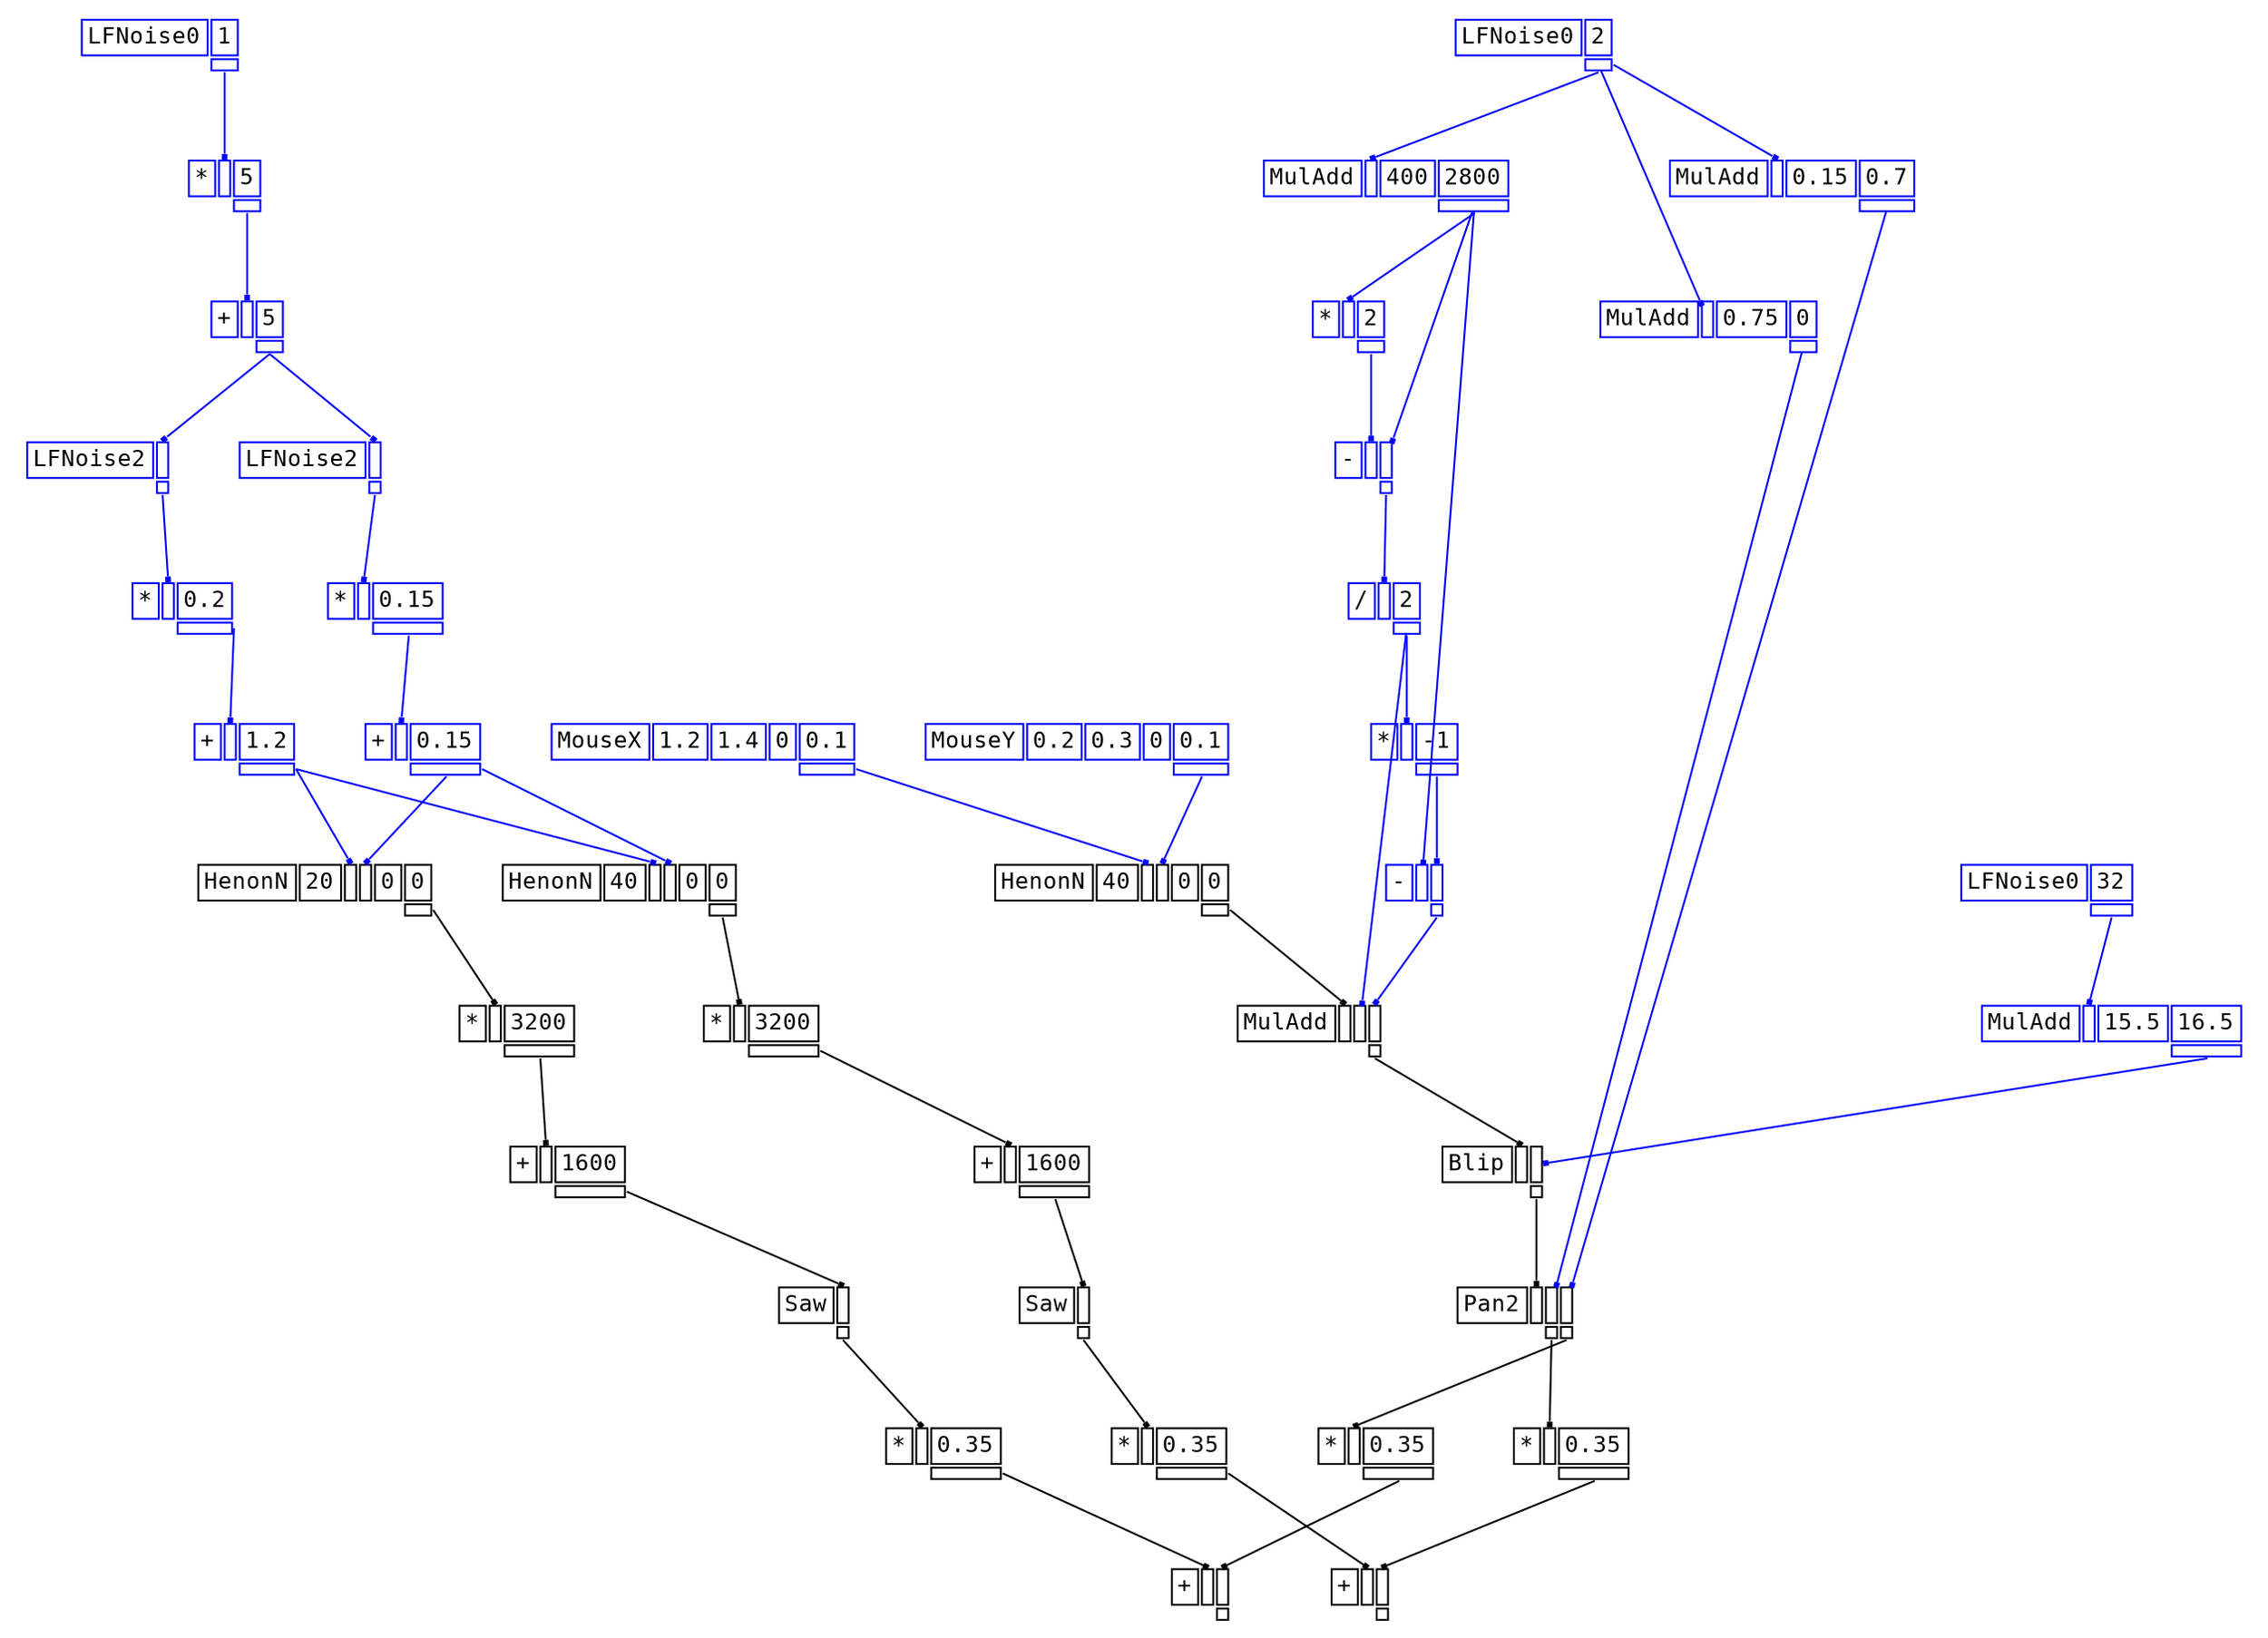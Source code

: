 digraph Anonymous {
graph [splines=false];
node [fontsize=12,fontname="Courier"];
edge [arrowhead=box,arrowsize=0.25];
u_2 [shape="plaintext",color="blue",label=<<TABLE BORDER="0" CELLBORDER="1"><TR><TD>LFNoise0</TD><TD>1</TD></TR><TR><TD BORDER="0"></TD><TD PORT="o_0"></TD></TR></TABLE>>];
u_4 [shape="plaintext",color="blue",label=<<TABLE BORDER="0" CELLBORDER="1"><TR><TD>*</TD><TD PORT="i_0"></TD><TD>5</TD></TR><TR><TD BORDER="0"></TD><TD BORDER="0"></TD><TD PORT="o_0"></TD></TR></TABLE>>];
u_5 [shape="plaintext",color="blue",label=<<TABLE BORDER="0" CELLBORDER="1"><TR><TD>+</TD><TD PORT="i_0"></TD><TD>5</TD></TR><TR><TD BORDER="0"></TD><TD BORDER="0"></TD><TD PORT="o_0"></TD></TR></TABLE>>];
u_6 [shape="plaintext",color="blue",label=<<TABLE BORDER="0" CELLBORDER="1"><TR><TD>LFNoise2</TD><TD PORT="i_0"></TD></TR><TR><TD BORDER="0"></TD><TD PORT="o_0"></TD></TR></TABLE>>];
u_8 [shape="plaintext",color="blue",label=<<TABLE BORDER="0" CELLBORDER="1"><TR><TD>*</TD><TD PORT="i_0"></TD><TD>0.2</TD></TR><TR><TD BORDER="0"></TD><TD BORDER="0"></TD><TD PORT="o_0"></TD></TR></TABLE>>];
u_10 [shape="plaintext",color="blue",label=<<TABLE BORDER="0" CELLBORDER="1"><TR><TD>+</TD><TD PORT="i_0"></TD><TD>1.2</TD></TR><TR><TD BORDER="0"></TD><TD BORDER="0"></TD><TD PORT="o_0"></TD></TR></TABLE>>];
u_11 [shape="plaintext",color="blue",label=<<TABLE BORDER="0" CELLBORDER="1"><TR><TD>LFNoise2</TD><TD PORT="i_0"></TD></TR><TR><TD BORDER="0"></TD><TD PORT="o_0"></TD></TR></TABLE>>];
u_13 [shape="plaintext",color="blue",label=<<TABLE BORDER="0" CELLBORDER="1"><TR><TD>*</TD><TD PORT="i_0"></TD><TD>0.15</TD></TR><TR><TD BORDER="0"></TD><TD BORDER="0"></TD><TD PORT="o_0"></TD></TR></TABLE>>];
u_14 [shape="plaintext",color="blue",label=<<TABLE BORDER="0" CELLBORDER="1"><TR><TD>+</TD><TD PORT="i_0"></TD><TD>0.15</TD></TR><TR><TD BORDER="0"></TD><TD BORDER="0"></TD><TD PORT="o_0"></TD></TR></TABLE>>];
u_16 [shape="plaintext",color="black",label=<<TABLE BORDER="0" CELLBORDER="1"><TR><TD>HenonN</TD><TD>20</TD><TD PORT="i_1"></TD><TD PORT="i_2"></TD><TD>0</TD><TD>0</TD></TR><TR><TD BORDER="0"></TD><TD BORDER="0"></TD><TD BORDER="0"></TD><TD BORDER="0"></TD><TD BORDER="0"></TD><TD PORT="o_0"></TD></TR></TABLE>>];
u_18 [shape="plaintext",color="black",label=<<TABLE BORDER="0" CELLBORDER="1"><TR><TD>*</TD><TD PORT="i_0"></TD><TD>3200</TD></TR><TR><TD BORDER="0"></TD><TD BORDER="0"></TD><TD PORT="o_0"></TD></TR></TABLE>>];
u_20 [shape="plaintext",color="black",label=<<TABLE BORDER="0" CELLBORDER="1"><TR><TD>+</TD><TD PORT="i_0"></TD><TD>1600</TD></TR><TR><TD BORDER="0"></TD><TD BORDER="0"></TD><TD PORT="o_0"></TD></TR></TABLE>>];
u_21 [shape="plaintext",color="black",label=<<TABLE BORDER="0" CELLBORDER="1"><TR><TD>Saw</TD><TD PORT="i_0"></TD></TR><TR><TD BORDER="0"></TD><TD PORT="o_0"></TD></TR></TABLE>>];
u_23 [shape="plaintext",color="black",label=<<TABLE BORDER="0" CELLBORDER="1"><TR><TD>*</TD><TD PORT="i_0"></TD><TD>0.35</TD></TR><TR><TD BORDER="0"></TD><TD BORDER="0"></TD><TD PORT="o_0"></TD></TR></TABLE>>];
u_27 [shape="plaintext",color="blue",label=<<TABLE BORDER="0" CELLBORDER="1"><TR><TD>MouseX</TD><TD>1.2</TD><TD>1.4</TD><TD>0</TD><TD>0.1</TD></TR><TR><TD BORDER="0"></TD><TD BORDER="0"></TD><TD BORDER="0"></TD><TD BORDER="0"></TD><TD PORT="o_0"></TD></TR></TABLE>>];
u_29 [shape="plaintext",color="blue",label=<<TABLE BORDER="0" CELLBORDER="1"><TR><TD>MouseY</TD><TD>0.2</TD><TD>0.3</TD><TD>0</TD><TD>0.1</TD></TR><TR><TD BORDER="0"></TD><TD BORDER="0"></TD><TD BORDER="0"></TD><TD BORDER="0"></TD><TD PORT="o_0"></TD></TR></TABLE>>];
u_30 [shape="plaintext",color="black",label=<<TABLE BORDER="0" CELLBORDER="1"><TR><TD>HenonN</TD><TD>40</TD><TD PORT="i_1"></TD><TD PORT="i_2"></TD><TD>0</TD><TD>0</TD></TR><TR><TD BORDER="0"></TD><TD BORDER="0"></TD><TD BORDER="0"></TD><TD BORDER="0"></TD><TD BORDER="0"></TD><TD PORT="o_0"></TD></TR></TABLE>>];
u_32 [shape="plaintext",color="blue",label=<<TABLE BORDER="0" CELLBORDER="1"><TR><TD>LFNoise0</TD><TD>2</TD></TR><TR><TD BORDER="0"></TD><TD PORT="o_0"></TD></TR></TABLE>>];
u_35 [shape="plaintext",color="blue",label=<<TABLE BORDER="0" CELLBORDER="1"><TR><TD>MulAdd</TD><TD PORT="i_0"></TD><TD>400</TD><TD>2800</TD></TR><TR><TD BORDER="0"></TD><TD BORDER="0"></TD><TD BORDER="0"></TD><TD PORT="o_0"></TD></TR></TABLE>>];
u_36 [shape="plaintext",color="blue",label=<<TABLE BORDER="0" CELLBORDER="1"><TR><TD>*</TD><TD PORT="i_0"></TD><TD>2</TD></TR><TR><TD BORDER="0"></TD><TD BORDER="0"></TD><TD PORT="o_0"></TD></TR></TABLE>>];
u_37 [shape="plaintext",color="blue",label=<<TABLE BORDER="0" CELLBORDER="1"><TR><TD>-</TD><TD PORT="i_0"></TD><TD PORT="i_1"></TD></TR><TR><TD BORDER="0"></TD><TD BORDER="0"></TD><TD PORT="o_0"></TD></TR></TABLE>>];
u_38 [shape="plaintext",color="blue",label=<<TABLE BORDER="0" CELLBORDER="1"><TR><TD>/</TD><TD PORT="i_0"></TD><TD>2</TD></TR><TR><TD BORDER="0"></TD><TD BORDER="0"></TD><TD PORT="o_0"></TD></TR></TABLE>>];
u_40 [shape="plaintext",color="blue",label=<<TABLE BORDER="0" CELLBORDER="1"><TR><TD>*</TD><TD PORT="i_0"></TD><TD>-1</TD></TR><TR><TD BORDER="0"></TD><TD BORDER="0"></TD><TD PORT="o_0"></TD></TR></TABLE>>];
u_41 [shape="plaintext",color="blue",label=<<TABLE BORDER="0" CELLBORDER="1"><TR><TD>-</TD><TD PORT="i_0"></TD><TD PORT="i_1"></TD></TR><TR><TD BORDER="0"></TD><TD BORDER="0"></TD><TD PORT="o_0"></TD></TR></TABLE>>];
u_42 [shape="plaintext",color="black",label=<<TABLE BORDER="0" CELLBORDER="1"><TR><TD>MulAdd</TD><TD PORT="i_0"></TD><TD PORT="i_1"></TD><TD PORT="i_2"></TD></TR><TR><TD BORDER="0"></TD><TD BORDER="0"></TD><TD BORDER="0"></TD><TD PORT="o_0"></TD></TR></TABLE>>];
u_44 [shape="plaintext",color="blue",label=<<TABLE BORDER="0" CELLBORDER="1"><TR><TD>LFNoise0</TD><TD>32</TD></TR><TR><TD BORDER="0"></TD><TD PORT="o_0"></TD></TR></TABLE>>];
u_47 [shape="plaintext",color="blue",label=<<TABLE BORDER="0" CELLBORDER="1"><TR><TD>MulAdd</TD><TD PORT="i_0"></TD><TD>15.5</TD><TD>16.5</TD></TR><TR><TD BORDER="0"></TD><TD BORDER="0"></TD><TD BORDER="0"></TD><TD PORT="o_0"></TD></TR></TABLE>>];
u_48 [shape="plaintext",color="black",label=<<TABLE BORDER="0" CELLBORDER="1"><TR><TD>Blip</TD><TD PORT="i_0"></TD><TD PORT="i_1"></TD></TR><TR><TD BORDER="0"></TD><TD BORDER="0"></TD><TD PORT="o_0"></TD></TR></TABLE>>];
u_50 [shape="plaintext",color="blue",label=<<TABLE BORDER="0" CELLBORDER="1"><TR><TD>MulAdd</TD><TD PORT="i_0"></TD><TD>0.75</TD><TD>0</TD></TR><TR><TD BORDER="0"></TD><TD BORDER="0"></TD><TD BORDER="0"></TD><TD PORT="o_0"></TD></TR></TABLE>>];
u_53 [shape="plaintext",color="blue",label=<<TABLE BORDER="0" CELLBORDER="1"><TR><TD>MulAdd</TD><TD PORT="i_0"></TD><TD>0.15</TD><TD>0.7</TD></TR><TR><TD BORDER="0"></TD><TD BORDER="0"></TD><TD BORDER="0"></TD><TD PORT="o_0"></TD></TR></TABLE>>];
u_54 [shape="plaintext",color="black",label=<<TABLE BORDER="0" CELLBORDER="1"><TR><TD>Pan2</TD><TD PORT="i_0"></TD><TD PORT="i_1"></TD><TD PORT="i_2"></TD></TR><TR><TD BORDER="0"></TD><TD BORDER="0"></TD><TD PORT="o_0"></TD><TD PORT="o_1"></TD></TR></TABLE>>];
u_56 [shape="plaintext",color="black",label=<<TABLE BORDER="0" CELLBORDER="1"><TR><TD>*</TD><TD PORT="i_0"></TD><TD>0.35</TD></TR><TR><TD BORDER="0"></TD><TD BORDER="0"></TD><TD PORT="o_0"></TD></TR></TABLE>>];
u_57 [shape="plaintext",color="black",label=<<TABLE BORDER="0" CELLBORDER="1"><TR><TD>+</TD><TD PORT="i_0"></TD><TD PORT="i_1"></TD></TR><TR><TD BORDER="0"></TD><TD BORDER="0"></TD><TD PORT="o_0"></TD></TR></TABLE>>];
u_58 [shape="plaintext",color="black",label=<<TABLE BORDER="0" CELLBORDER="1"><TR><TD>HenonN</TD><TD>40</TD><TD PORT="i_1"></TD><TD PORT="i_2"></TD><TD>0</TD><TD>0</TD></TR><TR><TD BORDER="0"></TD><TD BORDER="0"></TD><TD BORDER="0"></TD><TD BORDER="0"></TD><TD BORDER="0"></TD><TD PORT="o_0"></TD></TR></TABLE>>];
u_59 [shape="plaintext",color="black",label=<<TABLE BORDER="0" CELLBORDER="1"><TR><TD>*</TD><TD PORT="i_0"></TD><TD>3200</TD></TR><TR><TD BORDER="0"></TD><TD BORDER="0"></TD><TD PORT="o_0"></TD></TR></TABLE>>];
u_60 [shape="plaintext",color="black",label=<<TABLE BORDER="0" CELLBORDER="1"><TR><TD>+</TD><TD PORT="i_0"></TD><TD>1600</TD></TR><TR><TD BORDER="0"></TD><TD BORDER="0"></TD><TD PORT="o_0"></TD></TR></TABLE>>];
u_61 [shape="plaintext",color="black",label=<<TABLE BORDER="0" CELLBORDER="1"><TR><TD>Saw</TD><TD PORT="i_0"></TD></TR><TR><TD BORDER="0"></TD><TD PORT="o_0"></TD></TR></TABLE>>];
u_62 [shape="plaintext",color="black",label=<<TABLE BORDER="0" CELLBORDER="1"><TR><TD>*</TD><TD PORT="i_0"></TD><TD>0.35</TD></TR><TR><TD BORDER="0"></TD><TD BORDER="0"></TD><TD PORT="o_0"></TD></TR></TABLE>>];
u_64 [shape="plaintext",color="black",label=<<TABLE BORDER="0" CELLBORDER="1"><TR><TD>*</TD><TD PORT="i_0"></TD><TD>0.35</TD></TR><TR><TD BORDER="0"></TD><TD BORDER="0"></TD><TD PORT="o_0"></TD></TR></TABLE>>];
u_65 [shape="plaintext",color="black",label=<<TABLE BORDER="0" CELLBORDER="1"><TR><TD>+</TD><TD PORT="i_0"></TD><TD PORT="i_1"></TD></TR><TR><TD BORDER="0"></TD><TD BORDER="0"></TD><TD PORT="o_0"></TD></TR></TABLE>>];
u_2:o_0 -> u_4:i_0 [color=blue];
u_4:o_0 -> u_5:i_0 [color=blue];
u_5:o_0 -> u_6:i_0 [color=blue];
u_6:o_0 -> u_8:i_0 [color=blue];
u_8:o_0 -> u_10:i_0 [color=blue];
u_5:o_0 -> u_11:i_0 [color=blue];
u_11:o_0 -> u_13:i_0 [color=blue];
u_13:o_0 -> u_14:i_0 [color=blue];
u_10:o_0 -> u_16:i_1 [color=blue];
u_14:o_0 -> u_16:i_2 [color=blue];
u_16:o_0 -> u_18:i_0 [color=black];
u_18:o_0 -> u_20:i_0 [color=black];
u_20:o_0 -> u_21:i_0 [color=black];
u_21:o_0 -> u_23:i_0 [color=black];
u_27:o_0 -> u_30:i_1 [color=blue];
u_29:o_0 -> u_30:i_2 [color=blue];
u_32:o_0 -> u_35:i_0 [color=blue];
u_35:o_0 -> u_36:i_0 [color=blue];
u_36:o_0 -> u_37:i_0 [color=blue];
u_35:o_0 -> u_37:i_1 [color=blue];
u_37:o_0 -> u_38:i_0 [color=blue];
u_38:o_0 -> u_40:i_0 [color=blue];
u_35:o_0 -> u_41:i_0 [color=blue];
u_40:o_0 -> u_41:i_1 [color=blue];
u_30:o_0 -> u_42:i_0 [color=black];
u_38:o_0 -> u_42:i_1 [color=blue];
u_41:o_0 -> u_42:i_2 [color=blue];
u_44:o_0 -> u_47:i_0 [color=blue];
u_42:o_0 -> u_48:i_0 [color=black];
u_47:o_0 -> u_48:i_1 [color=blue];
u_32:o_0 -> u_50:i_0 [color=blue];
u_32:o_0 -> u_53:i_0 [color=blue];
u_48:o_0 -> u_54:i_0 [color=black];
u_50:o_0 -> u_54:i_1 [color=blue];
u_53:o_0 -> u_54:i_2 [color=blue];
u_54:o_1 -> u_56:i_0 [color=black];
u_23:o_0 -> u_57:i_0 [color=black];
u_56:o_0 -> u_57:i_1 [color=black];
u_10:o_0 -> u_58:i_1 [color=blue];
u_14:o_0 -> u_58:i_2 [color=blue];
u_58:o_0 -> u_59:i_0 [color=black];
u_59:o_0 -> u_60:i_0 [color=black];
u_60:o_0 -> u_61:i_0 [color=black];
u_61:o_0 -> u_62:i_0 [color=black];
u_54:o_0 -> u_64:i_0 [color=black];
u_62:o_0 -> u_65:i_0 [color=black];
u_64:o_0 -> u_65:i_1 [color=black];
}
